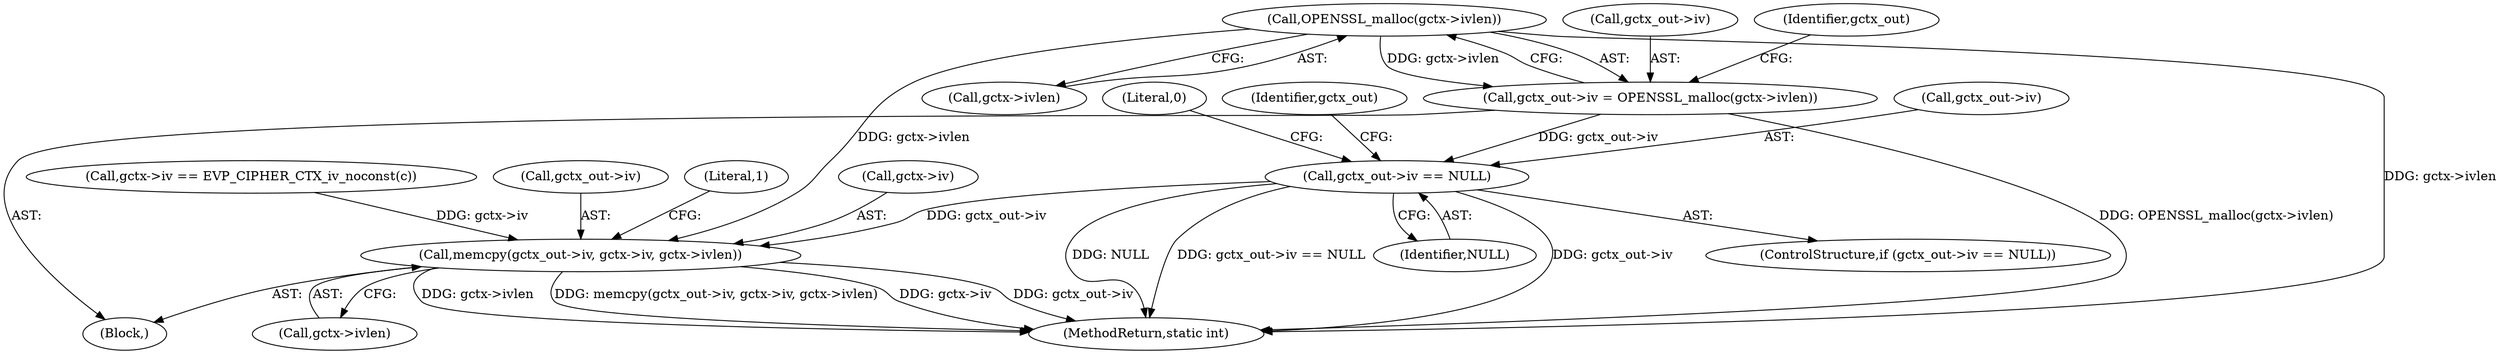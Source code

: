digraph "0_openssl_00d965474b22b54e4275232bc71ee0c699c5cd21_0@API" {
"1000599" [label="(Call,OPENSSL_malloc(gctx->ivlen))"];
"1000595" [label="(Call,gctx_out->iv = OPENSSL_malloc(gctx->ivlen))"];
"1000604" [label="(Call,gctx_out->iv == NULL)"];
"1000611" [label="(Call,memcpy(gctx_out->iv, gctx->iv, gctx->ivlen))"];
"1000615" [label="(Call,gctx->iv)"];
"1000605" [label="(Call,gctx_out->iv)"];
"1000581" [label="(Call,gctx->iv == EVP_CIPHER_CTX_iv_noconst(c))"];
"1000618" [label="(Call,gctx->ivlen)"];
"1000596" [label="(Call,gctx_out->iv)"];
"1000611" [label="(Call,memcpy(gctx_out->iv, gctx->iv, gctx->ivlen))"];
"1000610" [label="(Literal,0)"];
"1000613" [label="(Identifier,gctx_out)"];
"1000612" [label="(Call,gctx_out->iv)"];
"1000599" [label="(Call,OPENSSL_malloc(gctx->ivlen))"];
"1000622" [label="(Literal,1)"];
"1000595" [label="(Call,gctx_out->iv = OPENSSL_malloc(gctx->ivlen))"];
"1000594" [label="(Block,)"];
"1000604" [label="(Call,gctx_out->iv == NULL)"];
"1000606" [label="(Identifier,gctx_out)"];
"1000600" [label="(Call,gctx->ivlen)"];
"1000627" [label="(MethodReturn,static int)"];
"1000608" [label="(Identifier,NULL)"];
"1000603" [label="(ControlStructure,if (gctx_out->iv == NULL))"];
"1000599" -> "1000595"  [label="AST: "];
"1000599" -> "1000600"  [label="CFG: "];
"1000600" -> "1000599"  [label="AST: "];
"1000595" -> "1000599"  [label="CFG: "];
"1000599" -> "1000627"  [label="DDG: gctx->ivlen"];
"1000599" -> "1000595"  [label="DDG: gctx->ivlen"];
"1000599" -> "1000611"  [label="DDG: gctx->ivlen"];
"1000595" -> "1000594"  [label="AST: "];
"1000596" -> "1000595"  [label="AST: "];
"1000606" -> "1000595"  [label="CFG: "];
"1000595" -> "1000627"  [label="DDG: OPENSSL_malloc(gctx->ivlen)"];
"1000595" -> "1000604"  [label="DDG: gctx_out->iv"];
"1000604" -> "1000603"  [label="AST: "];
"1000604" -> "1000608"  [label="CFG: "];
"1000605" -> "1000604"  [label="AST: "];
"1000608" -> "1000604"  [label="AST: "];
"1000610" -> "1000604"  [label="CFG: "];
"1000613" -> "1000604"  [label="CFG: "];
"1000604" -> "1000627"  [label="DDG: NULL"];
"1000604" -> "1000627"  [label="DDG: gctx_out->iv == NULL"];
"1000604" -> "1000627"  [label="DDG: gctx_out->iv"];
"1000604" -> "1000611"  [label="DDG: gctx_out->iv"];
"1000611" -> "1000594"  [label="AST: "];
"1000611" -> "1000618"  [label="CFG: "];
"1000612" -> "1000611"  [label="AST: "];
"1000615" -> "1000611"  [label="AST: "];
"1000618" -> "1000611"  [label="AST: "];
"1000622" -> "1000611"  [label="CFG: "];
"1000611" -> "1000627"  [label="DDG: gctx->ivlen"];
"1000611" -> "1000627"  [label="DDG: memcpy(gctx_out->iv, gctx->iv, gctx->ivlen)"];
"1000611" -> "1000627"  [label="DDG: gctx->iv"];
"1000611" -> "1000627"  [label="DDG: gctx_out->iv"];
"1000581" -> "1000611"  [label="DDG: gctx->iv"];
}
